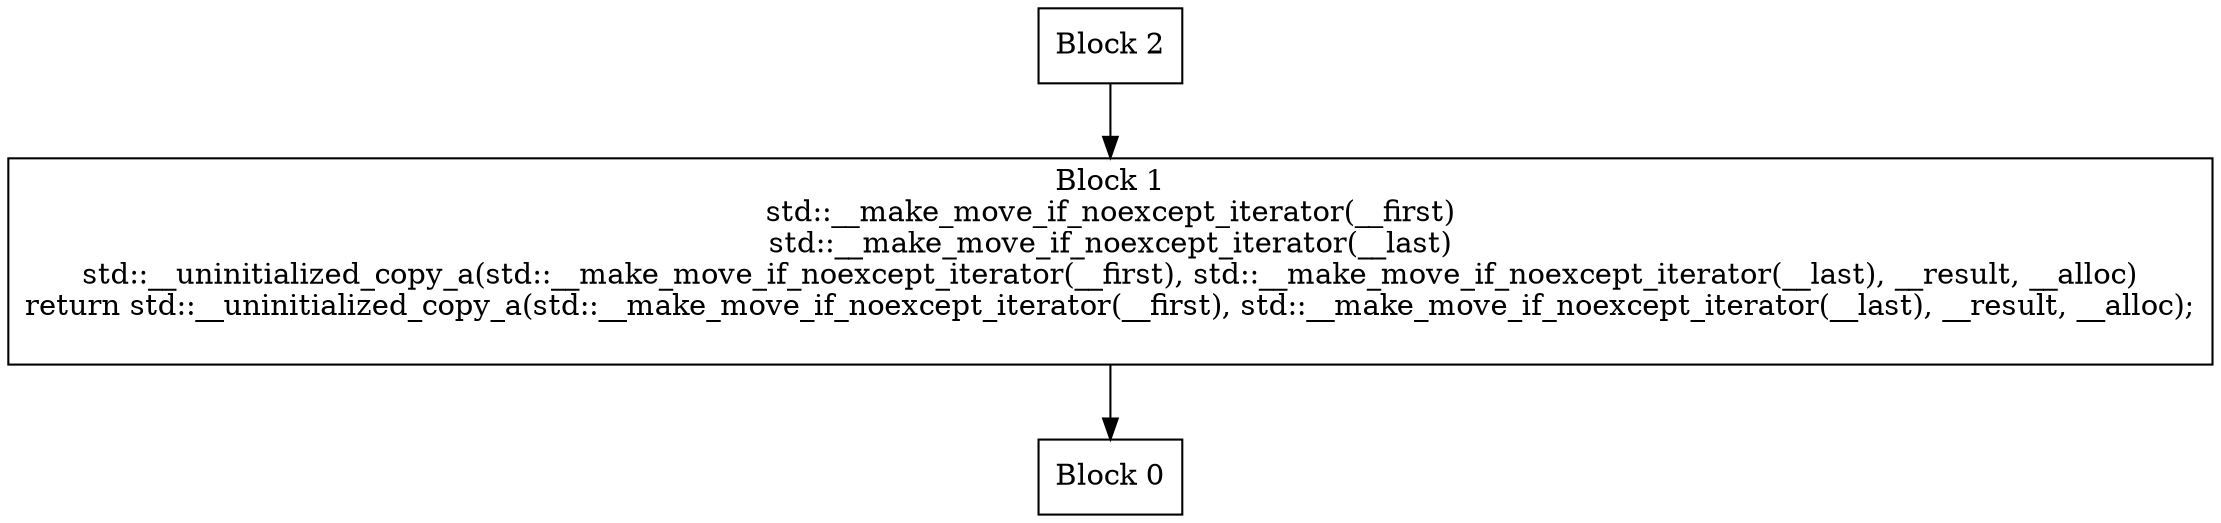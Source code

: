 digraph CFG {
  node [shape=box];
  0 [label="Block 0\n"];
  1 [label="Block 1\nstd::__make_move_if_noexcept_iterator(__first)\nstd::__make_move_if_noexcept_iterator(__last)\nstd::__uninitialized_copy_a(std::__make_move_if_noexcept_iterator(__first), std::__make_move_if_noexcept_iterator(__last), __result, __alloc)\nreturn std::__uninitialized_copy_a(std::__make_move_if_noexcept_iterator(__first), std::__make_move_if_noexcept_iterator(__last), __result, __alloc);
\n"];
  2 [label="Block 2\n"];
  1 -> 0;
  2 -> 1;
}
